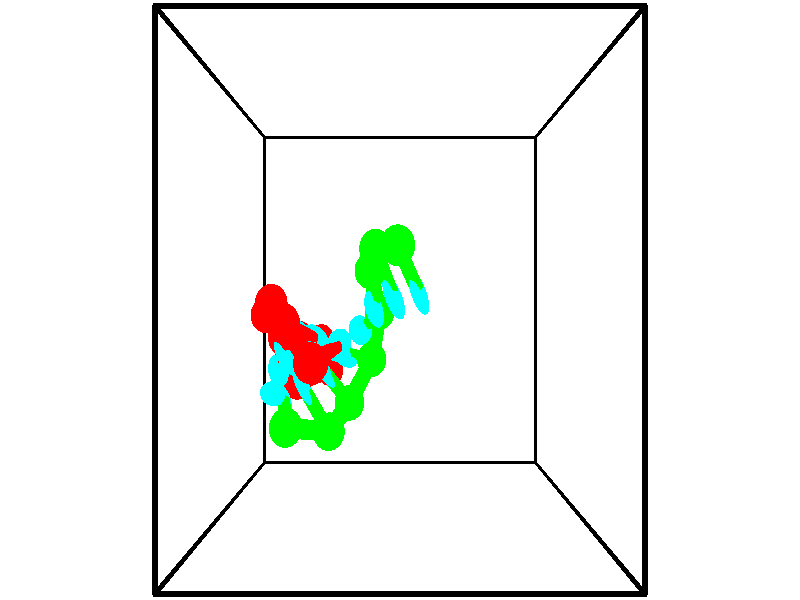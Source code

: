 // switches for output
#declare DRAW_BASES = 1; // possible values are 0, 1; only relevant for DNA ribbons
#declare DRAW_BASES_TYPE = 3; // possible values are 1, 2, 3; only relevant for DNA ribbons
#declare DRAW_FOG = 0; // set to 1 to enable fog

#include "colors.inc"

#include "transforms.inc"
background { rgb <1, 1, 1>}

#default {
   normal{
       ripples 0.25
       frequency 0.20
       turbulence 0.2
       lambda 5
   }
	finish {
		phong 0.1
		phong_size 40.
	}
}

// original window dimensions: 1024x640


// camera settings

camera {
	sky <-0, 1, 0>
	up <-0, 1, 0>
	right 1.6 * <1, 0, 0>
	location <2.5, 2.5, 11.1562>
	look_at <2.5, 2.5, 2.5>
	direction <0, 0, -8.6562>
	angle 67.0682
}


# declare cpy_camera_pos = <2.5, 2.5, 11.1562>;
# if (DRAW_FOG = 1)
fog {
	fog_type 2
	up vnormalize(cpy_camera_pos)
	color rgbt<1,1,1,0.3>
	distance 1e-5
	fog_alt 3e-3
	fog_offset 4
}
# end


// LIGHTS

# declare lum = 6;
global_settings {
	ambient_light rgb lum * <0.05, 0.05, 0.05>
	max_trace_level 15
}# declare cpy_direct_light_amount = 0.25;
light_source
{	1000 * <-1, -1, 1>,
	rgb lum * cpy_direct_light_amount
	parallel
}

light_source
{	1000 * <1, 1, -1>,
	rgb lum * cpy_direct_light_amount
	parallel
}

// strand 0

// nucleotide -1

// particle -1
sphere {
	<0.927085, 1.846894, -0.935599> 0.250000
	pigment { color rgbt <1,0,0,0> }
	no_shadow
}
cylinder {
	<0.726643, 1.982681, -0.617189>,  <0.606377, 2.064153, -0.426144>, 0.100000
	pigment { color rgbt <1,0,0,0> }
	no_shadow
}
cylinder {
	<0.726643, 1.982681, -0.617189>,  <0.927085, 1.846894, -0.935599>, 0.100000
	pigment { color rgbt <1,0,0,0> }
	no_shadow
}

// particle -1
sphere {
	<0.726643, 1.982681, -0.617189> 0.100000
	pigment { color rgbt <1,0,0,0> }
	no_shadow
}
sphere {
	0, 1
	scale<0.080000,0.200000,0.300000>
	matrix <-0.447713, -0.888876, 0.097223,
		0.740571, -0.307671, 0.597406,
		-0.501107, 0.339467, 0.796024,
		0.576310, 2.084521, -0.378382>
	pigment { color rgbt <0,1,1,0> }
	no_shadow
}
cylinder {
	<1.171618, 1.393693, -0.298352>,  <0.927085, 1.846894, -0.935599>, 0.130000
	pigment { color rgbt <1,0,0,0> }
	no_shadow
}

// nucleotide -1

// particle -1
sphere {
	<1.171618, 1.393693, -0.298352> 0.250000
	pigment { color rgbt <1,0,0,0> }
	no_shadow
}
cylinder {
	<0.806477, 1.556639, -0.309324>,  <0.587392, 1.654406, -0.315908>, 0.100000
	pigment { color rgbt <1,0,0,0> }
	no_shadow
}
cylinder {
	<0.806477, 1.556639, -0.309324>,  <1.171618, 1.393693, -0.298352>, 0.100000
	pigment { color rgbt <1,0,0,0> }
	no_shadow
}

// particle -1
sphere {
	<0.806477, 1.556639, -0.309324> 0.100000
	pigment { color rgbt <1,0,0,0> }
	no_shadow
}
sphere {
	0, 1
	scale<0.080000,0.200000,0.300000>
	matrix <-0.407660, -0.905676, 0.116468,
		0.022601, 0.117501, 0.992815,
		-0.912854, 0.407363, -0.027431,
		0.532620, 1.678848, -0.317554>
	pigment { color rgbt <0,1,1,0> }
	no_shadow
}
cylinder {
	<0.633521, 1.241798, 0.173482>,  <1.171618, 1.393693, -0.298352>, 0.130000
	pigment { color rgbt <1,0,0,0> }
	no_shadow
}

// nucleotide -1

// particle -1
sphere {
	<0.633521, 1.241798, 0.173482> 0.250000
	pigment { color rgbt <1,0,0,0> }
	no_shadow
}
cylinder {
	<0.457863, 1.195930, 0.529909>,  <0.352468, 1.168410, 0.743766>, 0.100000
	pigment { color rgbt <1,0,0,0> }
	no_shadow
}
cylinder {
	<0.457863, 1.195930, 0.529909>,  <0.633521, 1.241798, 0.173482>, 0.100000
	pigment { color rgbt <1,0,0,0> }
	no_shadow
}

// particle -1
sphere {
	<0.457863, 1.195930, 0.529909> 0.100000
	pigment { color rgbt <1,0,0,0> }
	no_shadow
}
sphere {
	0, 1
	scale<0.080000,0.200000,0.300000>
	matrix <0.656485, 0.636144, 0.405399,
		-0.613335, 0.763002, -0.204081,
		-0.439145, -0.114669, 0.891068,
		0.326119, 1.161530, 0.797230>
	pigment { color rgbt <0,1,1,0> }
	no_shadow
}
cylinder {
	<0.402739, 1.926969, 0.378192>,  <0.633521, 1.241798, 0.173482>, 0.130000
	pigment { color rgbt <1,0,0,0> }
	no_shadow
}

// nucleotide -1

// particle -1
sphere {
	<0.402739, 1.926969, 0.378192> 0.250000
	pigment { color rgbt <1,0,0,0> }
	no_shadow
}
cylinder {
	<0.425858, 1.685248, 0.696054>,  <0.439729, 1.540216, 0.886772>, 0.100000
	pigment { color rgbt <1,0,0,0> }
	no_shadow
}
cylinder {
	<0.425858, 1.685248, 0.696054>,  <0.402739, 1.926969, 0.378192>, 0.100000
	pigment { color rgbt <1,0,0,0> }
	no_shadow
}

// particle -1
sphere {
	<0.425858, 1.685248, 0.696054> 0.100000
	pigment { color rgbt <1,0,0,0> }
	no_shadow
}
sphere {
	0, 1
	scale<0.080000,0.200000,0.300000>
	matrix <0.668812, 0.614396, 0.418578,
		-0.741181, 0.507283, 0.439675,
		0.057797, -0.604302, 0.794656,
		0.443197, 1.503958, 0.934451>
	pigment { color rgbt <0,1,1,0> }
	no_shadow
}
cylinder {
	<0.255590, 2.288265, 1.043853>,  <0.402739, 1.926969, 0.378192>, 0.130000
	pigment { color rgbt <1,0,0,0> }
	no_shadow
}

// nucleotide -1

// particle -1
sphere {
	<0.255590, 2.288265, 1.043853> 0.250000
	pigment { color rgbt <1,0,0,0> }
	no_shadow
}
cylinder {
	<0.467106, 1.962615, 1.139835>,  <0.594016, 1.767224, 1.197425>, 0.100000
	pigment { color rgbt <1,0,0,0> }
	no_shadow
}
cylinder {
	<0.467106, 1.962615, 1.139835>,  <0.255590, 2.288265, 1.043853>, 0.100000
	pigment { color rgbt <1,0,0,0> }
	no_shadow
}

// particle -1
sphere {
	<0.467106, 1.962615, 1.139835> 0.100000
	pigment { color rgbt <1,0,0,0> }
	no_shadow
}
sphere {
	0, 1
	scale<0.080000,0.200000,0.300000>
	matrix <0.711112, 0.579306, 0.398401,
		-0.463357, -0.040034, 0.885267,
		0.528790, -0.814126, 0.239957,
		0.625743, 1.718377, 1.211822>
	pigment { color rgbt <0,1,1,0> }
	no_shadow
}
cylinder {
	<0.484723, 2.460829, 1.706514>,  <0.255590, 2.288265, 1.043853>, 0.130000
	pigment { color rgbt <1,0,0,0> }
	no_shadow
}

// nucleotide -1

// particle -1
sphere {
	<0.484723, 2.460829, 1.706514> 0.250000
	pigment { color rgbt <1,0,0,0> }
	no_shadow
}
cylinder {
	<0.725891, 2.182513, 1.550379>,  <0.870592, 2.015524, 1.456697>, 0.100000
	pigment { color rgbt <1,0,0,0> }
	no_shadow
}
cylinder {
	<0.725891, 2.182513, 1.550379>,  <0.484723, 2.460829, 1.706514>, 0.100000
	pigment { color rgbt <1,0,0,0> }
	no_shadow
}

// particle -1
sphere {
	<0.725891, 2.182513, 1.550379> 0.100000
	pigment { color rgbt <1,0,0,0> }
	no_shadow
}
sphere {
	0, 1
	scale<0.080000,0.200000,0.300000>
	matrix <0.767572, 0.372499, 0.521611,
		-0.217530, -0.614103, 0.758655,
		0.602921, -0.695788, -0.390339,
		0.906768, 1.973777, 1.433277>
	pigment { color rgbt <0,1,1,0> }
	no_shadow
}
cylinder {
	<0.772938, 2.213815, 2.255495>,  <0.484723, 2.460829, 1.706514>, 0.130000
	pigment { color rgbt <1,0,0,0> }
	no_shadow
}

// nucleotide -1

// particle -1
sphere {
	<0.772938, 2.213815, 2.255495> 0.250000
	pigment { color rgbt <1,0,0,0> }
	no_shadow
}
cylinder {
	<1.012859, 2.077189, 1.966063>,  <1.156812, 1.995213, 1.792403>, 0.100000
	pigment { color rgbt <1,0,0,0> }
	no_shadow
}
cylinder {
	<1.012859, 2.077189, 1.966063>,  <0.772938, 2.213815, 2.255495>, 0.100000
	pigment { color rgbt <1,0,0,0> }
	no_shadow
}

// particle -1
sphere {
	<1.012859, 2.077189, 1.966063> 0.100000
	pigment { color rgbt <1,0,0,0> }
	no_shadow
}
sphere {
	0, 1
	scale<0.080000,0.200000,0.300000>
	matrix <0.799960, 0.236385, 0.551531,
		-0.017341, -0.909645, 0.415024,
		0.599803, -0.341567, -0.723581,
		1.192800, 1.974719, 1.748988>
	pigment { color rgbt <0,1,1,0> }
	no_shadow
}
cylinder {
	<1.225561, 1.746792, 2.528698>,  <0.772938, 2.213815, 2.255495>, 0.130000
	pigment { color rgbt <1,0,0,0> }
	no_shadow
}

// nucleotide -1

// particle -1
sphere {
	<1.225561, 1.746792, 2.528698> 0.250000
	pigment { color rgbt <1,0,0,0> }
	no_shadow
}
cylinder {
	<1.421619, 1.850103, 2.195700>,  <1.539255, 1.912089, 1.995901>, 0.100000
	pigment { color rgbt <1,0,0,0> }
	no_shadow
}
cylinder {
	<1.421619, 1.850103, 2.195700>,  <1.225561, 1.746792, 2.528698>, 0.100000
	pigment { color rgbt <1,0,0,0> }
	no_shadow
}

// particle -1
sphere {
	<1.421619, 1.850103, 2.195700> 0.100000
	pigment { color rgbt <1,0,0,0> }
	no_shadow
}
sphere {
	0, 1
	scale<0.080000,0.200000,0.300000>
	matrix <0.830241, 0.152511, 0.536135,
		0.265436, -0.953956, -0.139680,
		0.490146, 0.258278, -0.832496,
		1.568663, 1.927586, 1.945951>
	pigment { color rgbt <0,1,1,0> }
	no_shadow
}
// strand 1

// nucleotide -1

// particle -1
sphere {
	<2.468066, 3.154663, 2.476815> 0.250000
	pigment { color rgbt <0,1,0,0> }
	no_shadow
}
cylinder {
	<2.646332, 2.828405, 2.329243>,  <2.753291, 2.632651, 2.240700>, 0.100000
	pigment { color rgbt <0,1,0,0> }
	no_shadow
}
cylinder {
	<2.646332, 2.828405, 2.329243>,  <2.468066, 3.154663, 2.476815>, 0.100000
	pigment { color rgbt <0,1,0,0> }
	no_shadow
}

// particle -1
sphere {
	<2.646332, 2.828405, 2.329243> 0.100000
	pigment { color rgbt <0,1,0,0> }
	no_shadow
}
sphere {
	0, 1
	scale<0.080000,0.200000,0.300000>
	matrix <-0.859251, -0.274136, -0.431899,
		0.251139, 0.509485, -0.823015,
		0.445664, -0.815644, -0.368929,
		2.780031, 2.583712, 2.218564>
	pigment { color rgbt <0,1,1,0> }
	no_shadow
}
cylinder {
	<2.123100, 3.162916, 1.856532>,  <2.468066, 3.154663, 2.476815>, 0.130000
	pigment { color rgbt <0,1,0,0> }
	no_shadow
}

// nucleotide -1

// particle -1
sphere {
	<2.123100, 3.162916, 1.856532> 0.250000
	pigment { color rgbt <0,1,0,0> }
	no_shadow
}
cylinder {
	<2.284225, 2.801161, 1.912846>,  <2.380901, 2.584107, 1.946634>, 0.100000
	pigment { color rgbt <0,1,0,0> }
	no_shadow
}
cylinder {
	<2.284225, 2.801161, 1.912846>,  <2.123100, 3.162916, 1.856532>, 0.100000
	pigment { color rgbt <0,1,0,0> }
	no_shadow
}

// particle -1
sphere {
	<2.284225, 2.801161, 1.912846> 0.100000
	pigment { color rgbt <0,1,0,0> }
	no_shadow
}
sphere {
	0, 1
	scale<0.080000,0.200000,0.300000>
	matrix <-0.743892, -0.413106, -0.525327,
		0.533259, 0.106881, -0.839173,
		0.402815, -0.904389, 0.140785,
		2.405070, 2.529844, 1.955081>
	pigment { color rgbt <0,1,1,0> }
	no_shadow
}
cylinder {
	<2.002845, 2.897746, 1.232682>,  <2.123100, 3.162916, 1.856532>, 0.130000
	pigment { color rgbt <0,1,0,0> }
	no_shadow
}

// nucleotide -1

// particle -1
sphere {
	<2.002845, 2.897746, 1.232682> 0.250000
	pigment { color rgbt <0,1,0,0> }
	no_shadow
}
cylinder {
	<2.055565, 2.603073, 1.497990>,  <2.087197, 2.426269, 1.657174>, 0.100000
	pigment { color rgbt <0,1,0,0> }
	no_shadow
}
cylinder {
	<2.055565, 2.603073, 1.497990>,  <2.002845, 2.897746, 1.232682>, 0.100000
	pigment { color rgbt <0,1,0,0> }
	no_shadow
}

// particle -1
sphere {
	<2.055565, 2.603073, 1.497990> 0.100000
	pigment { color rgbt <0,1,0,0> }
	no_shadow
}
sphere {
	0, 1
	scale<0.080000,0.200000,0.300000>
	matrix <-0.721514, -0.530115, -0.445416,
		0.679740, -0.419853, -0.601396,
		0.131800, -0.736683, 0.663270,
		2.095105, 2.382068, 1.696971>
	pigment { color rgbt <0,1,1,0> }
	no_shadow
}
cylinder {
	<2.151651, 2.323324, 0.845946>,  <2.002845, 2.897746, 1.232682>, 0.130000
	pigment { color rgbt <0,1,0,0> }
	no_shadow
}

// nucleotide -1

// particle -1
sphere {
	<2.151651, 2.323324, 0.845946> 0.250000
	pigment { color rgbt <0,1,0,0> }
	no_shadow
}
cylinder {
	<1.988640, 2.194902, 1.187904>,  <1.890833, 2.117850, 1.393079>, 0.100000
	pigment { color rgbt <0,1,0,0> }
	no_shadow
}
cylinder {
	<1.988640, 2.194902, 1.187904>,  <2.151651, 2.323324, 0.845946>, 0.100000
	pigment { color rgbt <0,1,0,0> }
	no_shadow
}

// particle -1
sphere {
	<1.988640, 2.194902, 1.187904> 0.100000
	pigment { color rgbt <0,1,0,0> }
	no_shadow
}
sphere {
	0, 1
	scale<0.080000,0.200000,0.300000>
	matrix <-0.704431, -0.485212, -0.518021,
		0.581118, -0.813323, -0.028423,
		-0.407527, -0.321054, 0.854896,
		1.866382, 2.098587, 1.444373>
	pigment { color rgbt <0,1,1,0> }
	no_shadow
}
cylinder {
	<2.012271, 1.645997, 0.764328>,  <2.151651, 2.323324, 0.845946>, 0.130000
	pigment { color rgbt <0,1,0,0> }
	no_shadow
}

// nucleotide -1

// particle -1
sphere {
	<2.012271, 1.645997, 0.764328> 0.250000
	pigment { color rgbt <0,1,0,0> }
	no_shadow
}
cylinder {
	<1.775116, 1.709671, 1.080086>,  <1.632823, 1.747875, 1.269541>, 0.100000
	pigment { color rgbt <0,1,0,0> }
	no_shadow
}
cylinder {
	<1.775116, 1.709671, 1.080086>,  <2.012271, 1.645997, 0.764328>, 0.100000
	pigment { color rgbt <0,1,0,0> }
	no_shadow
}

// particle -1
sphere {
	<1.775116, 1.709671, 1.080086> 0.100000
	pigment { color rgbt <0,1,0,0> }
	no_shadow
}
sphere {
	0, 1
	scale<0.080000,0.200000,0.300000>
	matrix <-0.717005, -0.550597, -0.427488,
		0.366589, -0.819453, 0.440579,
		-0.592888, 0.159185, 0.789395,
		1.597250, 1.757427, 1.316904>
	pigment { color rgbt <0,1,1,0> }
	no_shadow
}
cylinder {
	<1.644068, 1.049591, 0.928081>,  <2.012271, 1.645997, 0.764328>, 0.130000
	pigment { color rgbt <0,1,0,0> }
	no_shadow
}

// nucleotide -1

// particle -1
sphere {
	<1.644068, 1.049591, 0.928081> 0.250000
	pigment { color rgbt <0,1,0,0> }
	no_shadow
}
cylinder {
	<1.426651, 1.322060, 1.124271>,  <1.296201, 1.485541, 1.241986>, 0.100000
	pigment { color rgbt <0,1,0,0> }
	no_shadow
}
cylinder {
	<1.426651, 1.322060, 1.124271>,  <1.644068, 1.049591, 0.928081>, 0.100000
	pigment { color rgbt <0,1,0,0> }
	no_shadow
}

// particle -1
sphere {
	<1.426651, 1.322060, 1.124271> 0.100000
	pigment { color rgbt <0,1,0,0> }
	no_shadow
}
sphere {
	0, 1
	scale<0.080000,0.200000,0.300000>
	matrix <-0.818699, -0.559138, -0.130752,
		0.185179, -0.472622, 0.861590,
		-0.543544, 0.681170, 0.490476,
		1.263588, 1.526411, 1.271414>
	pigment { color rgbt <0,1,1,0> }
	no_shadow
}
cylinder {
	<1.376489, 0.766633, 1.618181>,  <1.644068, 1.049591, 0.928081>, 0.130000
	pigment { color rgbt <0,1,0,0> }
	no_shadow
}

// nucleotide -1

// particle -1
sphere {
	<1.376489, 0.766633, 1.618181> 0.250000
	pigment { color rgbt <0,1,0,0> }
	no_shadow
}
cylinder {
	<1.140839, 1.059958, 1.482426>,  <0.999448, 1.235952, 1.400972>, 0.100000
	pigment { color rgbt <0,1,0,0> }
	no_shadow
}
cylinder {
	<1.140839, 1.059958, 1.482426>,  <1.376489, 0.766633, 1.618181>, 0.100000
	pigment { color rgbt <0,1,0,0> }
	no_shadow
}

// particle -1
sphere {
	<1.140839, 1.059958, 1.482426> 0.100000
	pigment { color rgbt <0,1,0,0> }
	no_shadow
}
sphere {
	0, 1
	scale<0.080000,0.200000,0.300000>
	matrix <-0.746375, -0.654771, -0.119159,
		-0.309602, 0.183111, 0.933068,
		-0.589127, 0.733311, -0.339388,
		0.964101, 1.279951, 1.380609>
	pigment { color rgbt <0,1,1,0> }
	no_shadow
}
cylinder {
	<0.759246, 0.878658, 1.965631>,  <1.376489, 0.766633, 1.618181>, 0.130000
	pigment { color rgbt <0,1,0,0> }
	no_shadow
}

// nucleotide -1

// particle -1
sphere {
	<0.759246, 0.878658, 1.965631> 0.250000
	pigment { color rgbt <0,1,0,0> }
	no_shadow
}
cylinder {
	<0.674446, 1.035160, 1.607418>,  <0.623566, 1.129061, 1.392491>, 0.100000
	pigment { color rgbt <0,1,0,0> }
	no_shadow
}
cylinder {
	<0.674446, 1.035160, 1.607418>,  <0.759246, 0.878658, 1.965631>, 0.100000
	pigment { color rgbt <0,1,0,0> }
	no_shadow
}

// particle -1
sphere {
	<0.674446, 1.035160, 1.607418> 0.100000
	pigment { color rgbt <0,1,0,0> }
	no_shadow
}
sphere {
	0, 1
	scale<0.080000,0.200000,0.300000>
	matrix <-0.831949, -0.553051, -0.044680,
		-0.512756, 0.735564, 0.442750,
		-0.211999, 0.391255, -0.895531,
		0.610847, 1.152537, 1.338759>
	pigment { color rgbt <0,1,1,0> }
	no_shadow
}
// box output
cylinder {
	<0.000000, 0.000000, 0.000000>,  <5.000000, 0.000000, 0.000000>, 0.025000
	pigment { color rgbt <0,0,0,0> }
	no_shadow
}
cylinder {
	<0.000000, 0.000000, 0.000000>,  <0.000000, 5.000000, 0.000000>, 0.025000
	pigment { color rgbt <0,0,0,0> }
	no_shadow
}
cylinder {
	<0.000000, 0.000000, 0.000000>,  <0.000000, 0.000000, 5.000000>, 0.025000
	pigment { color rgbt <0,0,0,0> }
	no_shadow
}
cylinder {
	<5.000000, 5.000000, 5.000000>,  <0.000000, 5.000000, 5.000000>, 0.025000
	pigment { color rgbt <0,0,0,0> }
	no_shadow
}
cylinder {
	<5.000000, 5.000000, 5.000000>,  <5.000000, 0.000000, 5.000000>, 0.025000
	pigment { color rgbt <0,0,0,0> }
	no_shadow
}
cylinder {
	<5.000000, 5.000000, 5.000000>,  <5.000000, 5.000000, 0.000000>, 0.025000
	pigment { color rgbt <0,0,0,0> }
	no_shadow
}
cylinder {
	<0.000000, 0.000000, 5.000000>,  <0.000000, 5.000000, 5.000000>, 0.025000
	pigment { color rgbt <0,0,0,0> }
	no_shadow
}
cylinder {
	<0.000000, 0.000000, 5.000000>,  <5.000000, 0.000000, 5.000000>, 0.025000
	pigment { color rgbt <0,0,0,0> }
	no_shadow
}
cylinder {
	<5.000000, 5.000000, 0.000000>,  <0.000000, 5.000000, 0.000000>, 0.025000
	pigment { color rgbt <0,0,0,0> }
	no_shadow
}
cylinder {
	<5.000000, 5.000000, 0.000000>,  <5.000000, 0.000000, 0.000000>, 0.025000
	pigment { color rgbt <0,0,0,0> }
	no_shadow
}
cylinder {
	<5.000000, 0.000000, 5.000000>,  <5.000000, 0.000000, 0.000000>, 0.025000
	pigment { color rgbt <0,0,0,0> }
	no_shadow
}
cylinder {
	<0.000000, 5.000000, 0.000000>,  <0.000000, 5.000000, 5.000000>, 0.025000
	pigment { color rgbt <0,0,0,0> }
	no_shadow
}
// end of box output
